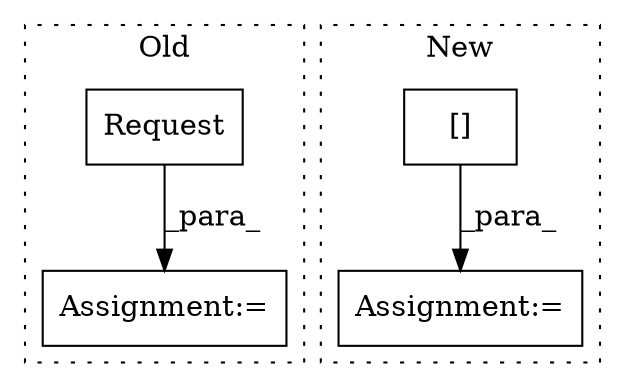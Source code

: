 digraph G {
subgraph cluster0 {
1 [label="Request" a="32" s="12733,12767" l="8,1" shape="box"];
3 [label="Assignment:=" a="7" s="12723" l="1" shape="box"];
label = "Old";
style="dotted";
}
subgraph cluster1 {
2 [label="[]" a="2" s="6095,6143" l="24,1" shape="box"];
4 [label="Assignment:=" a="7" s="6094" l="1" shape="box"];
label = "New";
style="dotted";
}
1 -> 3 [label="_para_"];
2 -> 4 [label="_para_"];
}